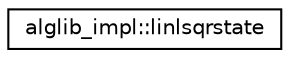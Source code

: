 digraph "Graphical Class Hierarchy"
{
  edge [fontname="Helvetica",fontsize="10",labelfontname="Helvetica",labelfontsize="10"];
  node [fontname="Helvetica",fontsize="10",shape=record];
  rankdir="LR";
  Node0 [label="alglib_impl::linlsqrstate",height=0.2,width=0.4,color="black", fillcolor="white", style="filled",URL="$structalglib__impl_1_1linlsqrstate.html"];
}
